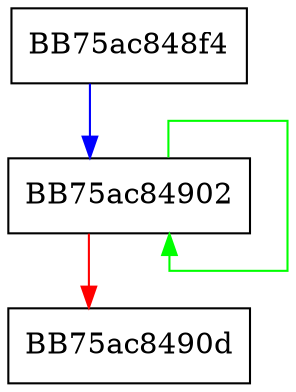 digraph SetRegValue {
  node [shape="box"];
  graph [splines=ortho];
  BB75ac848f4 -> BB75ac84902 [color="blue"];
  BB75ac84902 -> BB75ac84902 [color="green"];
  BB75ac84902 -> BB75ac8490d [color="red"];
}